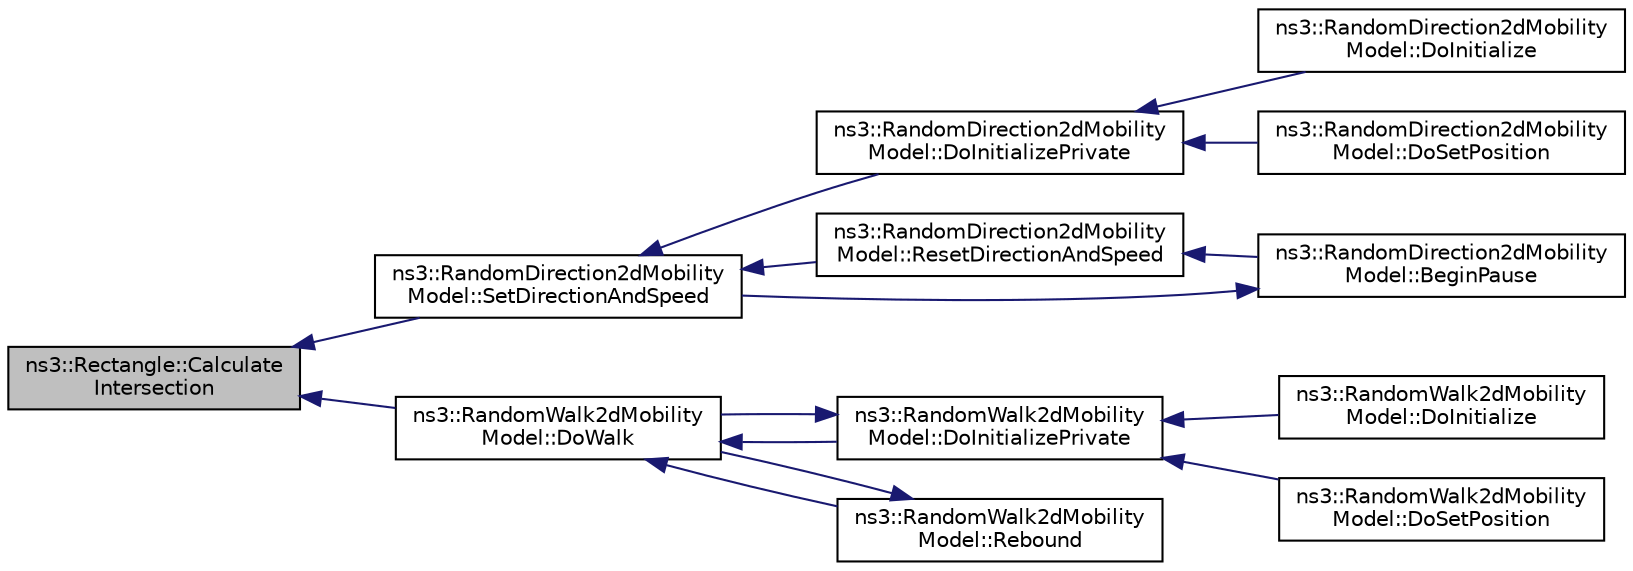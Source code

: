 digraph "ns3::Rectangle::CalculateIntersection"
{
  edge [fontname="Helvetica",fontsize="10",labelfontname="Helvetica",labelfontsize="10"];
  node [fontname="Helvetica",fontsize="10",shape=record];
  rankdir="LR";
  Node1 [label="ns3::Rectangle::Calculate\lIntersection",height=0.2,width=0.4,color="black", fillcolor="grey75", style="filled", fontcolor="black"];
  Node1 -> Node2 [dir="back",color="midnightblue",fontsize="10",style="solid"];
  Node2 [label="ns3::RandomDirection2dMobility\lModel::SetDirectionAndSpeed",height=0.2,width=0.4,color="black", fillcolor="white", style="filled",URL="$dc/d1a/classns3_1_1RandomDirection2dMobilityModel.html#a29c1abbed69775374f52c5635cadd5d9"];
  Node2 -> Node3 [dir="back",color="midnightblue",fontsize="10",style="solid"];
  Node3 [label="ns3::RandomDirection2dMobility\lModel::DoInitializePrivate",height=0.2,width=0.4,color="black", fillcolor="white", style="filled",URL="$dc/d1a/classns3_1_1RandomDirection2dMobilityModel.html#a8240bba0ddc6f386bda3ebf96b383a6a"];
  Node3 -> Node4 [dir="back",color="midnightblue",fontsize="10",style="solid"];
  Node4 [label="ns3::RandomDirection2dMobility\lModel::DoInitialize",height=0.2,width=0.4,color="black", fillcolor="white", style="filled",URL="$dc/d1a/classns3_1_1RandomDirection2dMobilityModel.html#acda447352283b800003b657128927cc6"];
  Node3 -> Node5 [dir="back",color="midnightblue",fontsize="10",style="solid"];
  Node5 [label="ns3::RandomDirection2dMobility\lModel::DoSetPosition",height=0.2,width=0.4,color="black", fillcolor="white", style="filled",URL="$dc/d1a/classns3_1_1RandomDirection2dMobilityModel.html#ae35094b50443320f1ebab5beed22cc34"];
  Node2 -> Node6 [dir="back",color="midnightblue",fontsize="10",style="solid"];
  Node6 [label="ns3::RandomDirection2dMobility\lModel::ResetDirectionAndSpeed",height=0.2,width=0.4,color="black", fillcolor="white", style="filled",URL="$dc/d1a/classns3_1_1RandomDirection2dMobilityModel.html#acc1e4eab8e75a20854938b0616bb9c79"];
  Node6 -> Node7 [dir="back",color="midnightblue",fontsize="10",style="solid"];
  Node7 [label="ns3::RandomDirection2dMobility\lModel::BeginPause",height=0.2,width=0.4,color="black", fillcolor="white", style="filled",URL="$dc/d1a/classns3_1_1RandomDirection2dMobilityModel.html#a95bf0e9129301ca8cf51fcd1bf665a17"];
  Node7 -> Node2 [dir="back",color="midnightblue",fontsize="10",style="solid"];
  Node1 -> Node8 [dir="back",color="midnightblue",fontsize="10",style="solid"];
  Node8 [label="ns3::RandomWalk2dMobility\lModel::DoWalk",height=0.2,width=0.4,color="black", fillcolor="white", style="filled",URL="$d9/d99/classns3_1_1RandomWalk2dMobilityModel.html#a7264a6530d2c8d2ecef04eda098db5d4"];
  Node8 -> Node9 [dir="back",color="midnightblue",fontsize="10",style="solid"];
  Node9 [label="ns3::RandomWalk2dMobility\lModel::DoInitializePrivate",height=0.2,width=0.4,color="black", fillcolor="white", style="filled",URL="$d9/d99/classns3_1_1RandomWalk2dMobilityModel.html#a130059c3aaeeed619641392042bf36c1"];
  Node9 -> Node10 [dir="back",color="midnightblue",fontsize="10",style="solid"];
  Node10 [label="ns3::RandomWalk2dMobility\lModel::DoInitialize",height=0.2,width=0.4,color="black", fillcolor="white", style="filled",URL="$d9/d99/classns3_1_1RandomWalk2dMobilityModel.html#a3b8cbd84a8f2e5aced56a37f338369b7"];
  Node9 -> Node8 [dir="back",color="midnightblue",fontsize="10",style="solid"];
  Node9 -> Node11 [dir="back",color="midnightblue",fontsize="10",style="solid"];
  Node11 [label="ns3::RandomWalk2dMobility\lModel::DoSetPosition",height=0.2,width=0.4,color="black", fillcolor="white", style="filled",URL="$d9/d99/classns3_1_1RandomWalk2dMobilityModel.html#a208225b18028947d3153166926fe6811"];
  Node8 -> Node12 [dir="back",color="midnightblue",fontsize="10",style="solid"];
  Node12 [label="ns3::RandomWalk2dMobility\lModel::Rebound",height=0.2,width=0.4,color="black", fillcolor="white", style="filled",URL="$d9/d99/classns3_1_1RandomWalk2dMobilityModel.html#a8cf0179f7646fec7c7f167e00ceb7691",tooltip="Performs the rebound of the node if it reaches a boundary. "];
  Node12 -> Node8 [dir="back",color="midnightblue",fontsize="10",style="solid"];
}
